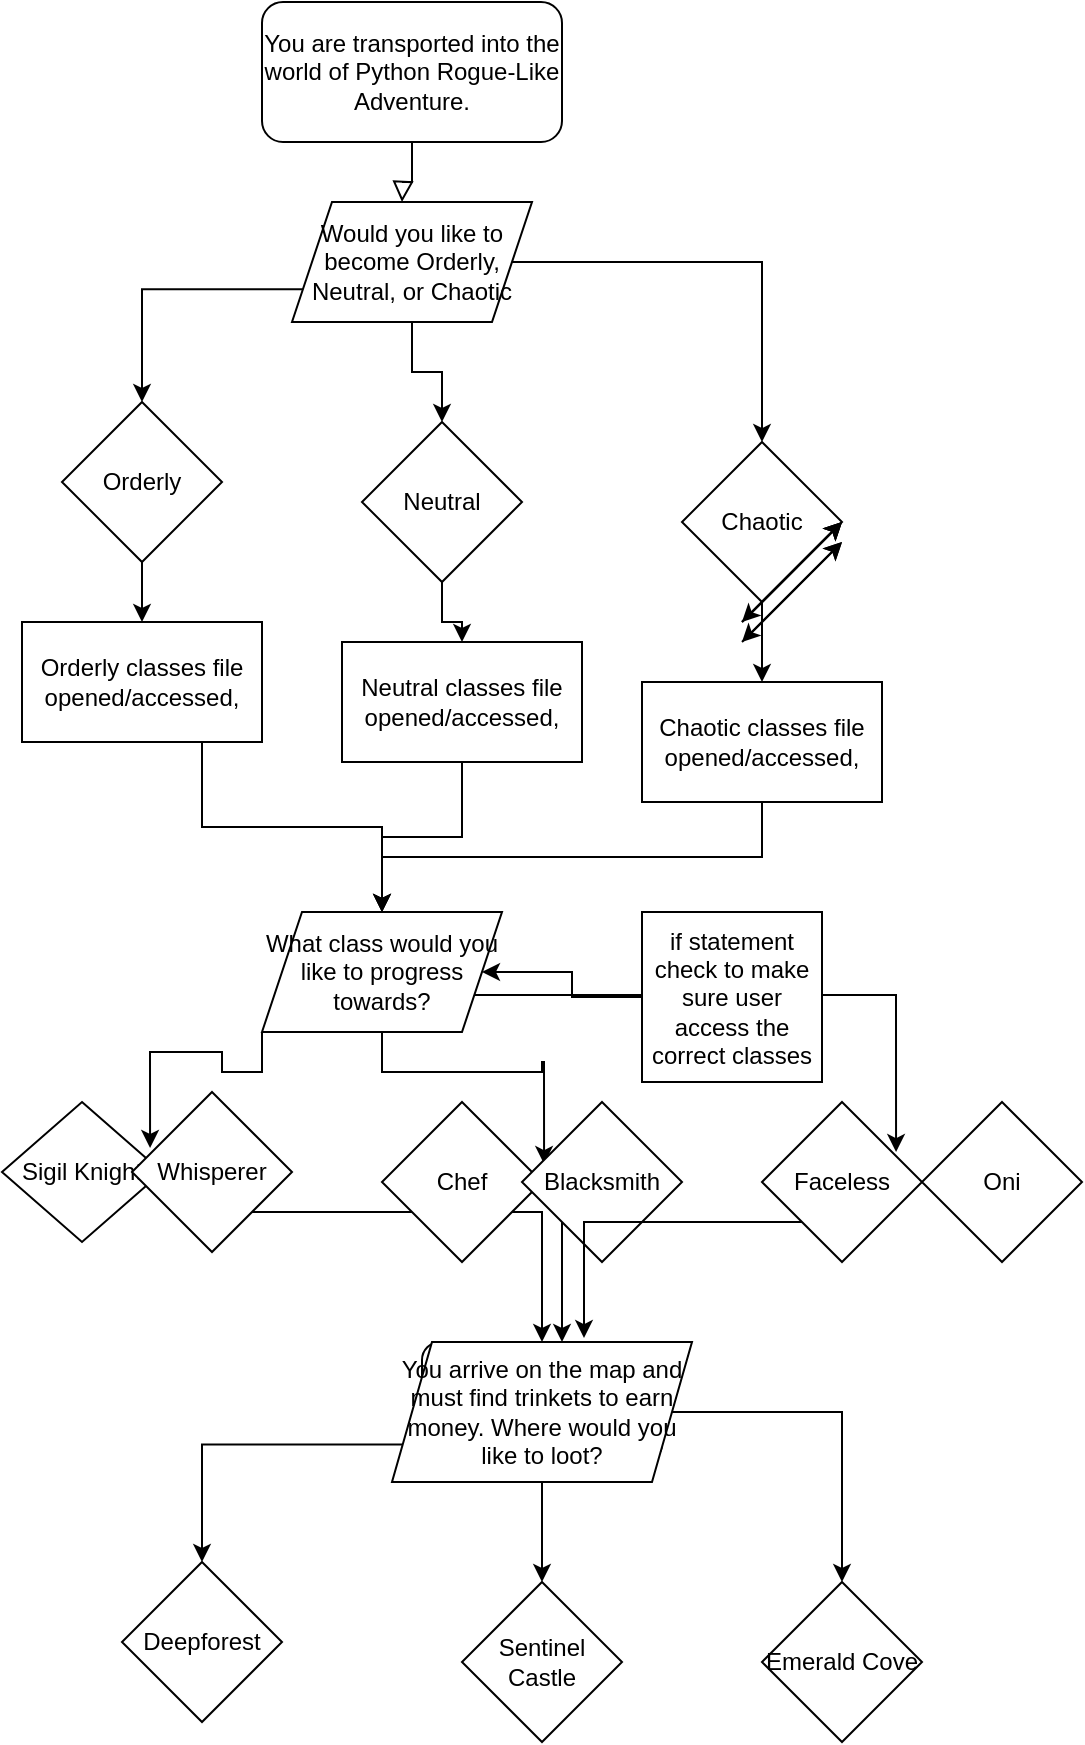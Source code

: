 <mxfile version="21.2.1" type="github">
  <diagram id="C5RBs43oDa-KdzZeNtuy" name="Page-1">
    <mxGraphModel dx="1434" dy="796" grid="1" gridSize="10" guides="1" tooltips="1" connect="1" arrows="1" fold="1" page="1" pageScale="1" pageWidth="827" pageHeight="1169" math="0" shadow="0">
      <root>
        <mxCell id="WIyWlLk6GJQsqaUBKTNV-0" />
        <mxCell id="WIyWlLk6GJQsqaUBKTNV-1" parent="WIyWlLk6GJQsqaUBKTNV-0" />
        <mxCell id="WIyWlLk6GJQsqaUBKTNV-2" value="" style="rounded=0;html=1;jettySize=auto;orthogonalLoop=1;fontSize=11;endArrow=block;endFill=0;endSize=8;strokeWidth=1;shadow=0;labelBackgroundColor=none;edgeStyle=orthogonalEdgeStyle;" parent="WIyWlLk6GJQsqaUBKTNV-1" source="WIyWlLk6GJQsqaUBKTNV-3" edge="1">
          <mxGeometry relative="1" as="geometry">
            <mxPoint x="220" y="170" as="targetPoint" />
          </mxGeometry>
        </mxCell>
        <mxCell id="WIyWlLk6GJQsqaUBKTNV-3" value="You are transported into the world of Python Rogue-Like Adventure." style="rounded=1;whiteSpace=wrap;html=1;fontSize=12;glass=0;strokeWidth=1;shadow=0;" parent="WIyWlLk6GJQsqaUBKTNV-1" vertex="1">
          <mxGeometry x="150" y="70" width="150" height="70" as="geometry" />
        </mxCell>
        <mxCell id="gE25xzaNOcveznmByc2P-14" style="edgeStyle=orthogonalEdgeStyle;rounded=0;orthogonalLoop=1;jettySize=auto;html=1;exitX=0.5;exitY=1;exitDx=0;exitDy=0;" edge="1" parent="WIyWlLk6GJQsqaUBKTNV-1" source="gE25xzaNOcveznmByc2P-2" target="gE25xzaNOcveznmByc2P-11">
          <mxGeometry relative="1" as="geometry" />
        </mxCell>
        <mxCell id="gE25xzaNOcveznmByc2P-2" value="Chaotic" style="rhombus;whiteSpace=wrap;html=1;" vertex="1" parent="WIyWlLk6GJQsqaUBKTNV-1">
          <mxGeometry x="360" y="290" width="80" height="80" as="geometry" />
        </mxCell>
        <mxCell id="gE25xzaNOcveznmByc2P-4" style="edgeStyle=orthogonalEdgeStyle;rounded=0;orthogonalLoop=1;jettySize=auto;html=1;exitX=1;exitY=0.5;exitDx=0;exitDy=0;" edge="1" parent="WIyWlLk6GJQsqaUBKTNV-1" source="gE25xzaNOcveznmByc2P-3" target="gE25xzaNOcveznmByc2P-2">
          <mxGeometry relative="1" as="geometry" />
        </mxCell>
        <mxCell id="gE25xzaNOcveznmByc2P-7" style="edgeStyle=orthogonalEdgeStyle;rounded=0;orthogonalLoop=1;jettySize=auto;html=1;exitX=0.5;exitY=1;exitDx=0;exitDy=0;" edge="1" parent="WIyWlLk6GJQsqaUBKTNV-1" source="gE25xzaNOcveznmByc2P-3" target="gE25xzaNOcveznmByc2P-6">
          <mxGeometry relative="1" as="geometry" />
        </mxCell>
        <mxCell id="gE25xzaNOcveznmByc2P-8" style="edgeStyle=orthogonalEdgeStyle;rounded=0;orthogonalLoop=1;jettySize=auto;html=1;exitX=0;exitY=0.75;exitDx=0;exitDy=0;" edge="1" parent="WIyWlLk6GJQsqaUBKTNV-1" source="gE25xzaNOcveznmByc2P-3" target="gE25xzaNOcveznmByc2P-5">
          <mxGeometry relative="1" as="geometry" />
        </mxCell>
        <mxCell id="gE25xzaNOcveznmByc2P-3" value="Would you like to become Orderly, Neutral, or Chaotic" style="shape=parallelogram;perimeter=parallelogramPerimeter;whiteSpace=wrap;html=1;fixedSize=1;" vertex="1" parent="WIyWlLk6GJQsqaUBKTNV-1">
          <mxGeometry x="165" y="170" width="120" height="60" as="geometry" />
        </mxCell>
        <mxCell id="gE25xzaNOcveznmByc2P-9" style="edgeStyle=orthogonalEdgeStyle;rounded=0;orthogonalLoop=1;jettySize=auto;html=1;exitX=0.5;exitY=1;exitDx=0;exitDy=0;" edge="1" parent="WIyWlLk6GJQsqaUBKTNV-1" source="gE25xzaNOcveznmByc2P-5" target="gE25xzaNOcveznmByc2P-10">
          <mxGeometry relative="1" as="geometry">
            <mxPoint x="90" y="410" as="targetPoint" />
          </mxGeometry>
        </mxCell>
        <mxCell id="gE25xzaNOcveznmByc2P-5" value="Orderly" style="rhombus;whiteSpace=wrap;html=1;" vertex="1" parent="WIyWlLk6GJQsqaUBKTNV-1">
          <mxGeometry x="50" y="270" width="80" height="80" as="geometry" />
        </mxCell>
        <mxCell id="gE25xzaNOcveznmByc2P-13" style="edgeStyle=orthogonalEdgeStyle;rounded=0;orthogonalLoop=1;jettySize=auto;html=1;exitX=0.5;exitY=1;exitDx=0;exitDy=0;" edge="1" parent="WIyWlLk6GJQsqaUBKTNV-1" source="gE25xzaNOcveznmByc2P-6" target="gE25xzaNOcveznmByc2P-12">
          <mxGeometry relative="1" as="geometry" />
        </mxCell>
        <mxCell id="gE25xzaNOcveznmByc2P-6" value="Neutral" style="rhombus;whiteSpace=wrap;html=1;" vertex="1" parent="WIyWlLk6GJQsqaUBKTNV-1">
          <mxGeometry x="200" y="280" width="80" height="80" as="geometry" />
        </mxCell>
        <mxCell id="gE25xzaNOcveznmByc2P-23" style="edgeStyle=orthogonalEdgeStyle;rounded=0;orthogonalLoop=1;jettySize=auto;html=1;exitX=0.75;exitY=1;exitDx=0;exitDy=0;" edge="1" parent="WIyWlLk6GJQsqaUBKTNV-1" source="gE25xzaNOcveznmByc2P-10" target="gE25xzaNOcveznmByc2P-19">
          <mxGeometry relative="1" as="geometry" />
        </mxCell>
        <mxCell id="gE25xzaNOcveznmByc2P-10" value="Orderly classes file opened/accessed," style="rounded=0;whiteSpace=wrap;html=1;" vertex="1" parent="WIyWlLk6GJQsqaUBKTNV-1">
          <mxGeometry x="30" y="380" width="120" height="60" as="geometry" />
        </mxCell>
        <mxCell id="gE25xzaNOcveznmByc2P-25" style="edgeStyle=orthogonalEdgeStyle;rounded=0;orthogonalLoop=1;jettySize=auto;html=1;exitX=0.5;exitY=1;exitDx=0;exitDy=0;" edge="1" parent="WIyWlLk6GJQsqaUBKTNV-1" source="gE25xzaNOcveznmByc2P-11" target="gE25xzaNOcveznmByc2P-19">
          <mxGeometry relative="1" as="geometry" />
        </mxCell>
        <mxCell id="gE25xzaNOcveznmByc2P-11" value="Chaotic classes file opened/accessed," style="rounded=0;whiteSpace=wrap;html=1;" vertex="1" parent="WIyWlLk6GJQsqaUBKTNV-1">
          <mxGeometry x="340" y="410" width="120" height="60" as="geometry" />
        </mxCell>
        <mxCell id="gE25xzaNOcveznmByc2P-24" style="edgeStyle=orthogonalEdgeStyle;rounded=0;orthogonalLoop=1;jettySize=auto;html=1;exitX=0.5;exitY=1;exitDx=0;exitDy=0;" edge="1" parent="WIyWlLk6GJQsqaUBKTNV-1" source="gE25xzaNOcveznmByc2P-12" target="gE25xzaNOcveznmByc2P-19">
          <mxGeometry relative="1" as="geometry" />
        </mxCell>
        <mxCell id="gE25xzaNOcveznmByc2P-12" value="Neutral classes file opened/accessed," style="rounded=0;whiteSpace=wrap;html=1;" vertex="1" parent="WIyWlLk6GJQsqaUBKTNV-1">
          <mxGeometry x="190" y="390" width="120" height="60" as="geometry" />
        </mxCell>
        <mxCell id="gE25xzaNOcveznmByc2P-17" value="" style="endArrow=classic;html=1;rounded=0;" edge="1" parent="WIyWlLk6GJQsqaUBKTNV-1">
          <mxGeometry width="50" height="50" relative="1" as="geometry">
            <mxPoint x="390" y="390" as="sourcePoint" />
            <mxPoint x="440" y="340" as="targetPoint" />
          </mxGeometry>
        </mxCell>
        <mxCell id="gE25xzaNOcveznmByc2P-18" value="" style="endArrow=classic;startArrow=classic;html=1;rounded=0;" edge="1" parent="WIyWlLk6GJQsqaUBKTNV-1">
          <mxGeometry width="50" height="50" relative="1" as="geometry">
            <mxPoint x="390" y="390" as="sourcePoint" />
            <mxPoint x="440" y="340" as="targetPoint" />
          </mxGeometry>
        </mxCell>
        <mxCell id="gE25xzaNOcveznmByc2P-40" style="edgeStyle=orthogonalEdgeStyle;rounded=0;orthogonalLoop=1;jettySize=auto;html=1;exitX=0;exitY=1;exitDx=0;exitDy=0;entryX=0.113;entryY=0.35;entryDx=0;entryDy=0;entryPerimeter=0;" edge="1" parent="WIyWlLk6GJQsqaUBKTNV-1" source="gE25xzaNOcveznmByc2P-19" target="gE25xzaNOcveznmByc2P-34">
          <mxGeometry relative="1" as="geometry" />
        </mxCell>
        <mxCell id="gE25xzaNOcveznmByc2P-41" style="edgeStyle=orthogonalEdgeStyle;rounded=0;orthogonalLoop=1;jettySize=auto;html=1;exitX=0.5;exitY=1;exitDx=0;exitDy=0;entryX=0.138;entryY=0.388;entryDx=0;entryDy=0;entryPerimeter=0;" edge="1" parent="WIyWlLk6GJQsqaUBKTNV-1" source="gE25xzaNOcveznmByc2P-19" target="gE25xzaNOcveznmByc2P-36">
          <mxGeometry relative="1" as="geometry" />
        </mxCell>
        <mxCell id="gE25xzaNOcveznmByc2P-42" style="edgeStyle=orthogonalEdgeStyle;rounded=0;orthogonalLoop=1;jettySize=auto;html=1;exitX=1;exitY=0.75;exitDx=0;exitDy=0;entryX=0.838;entryY=0.313;entryDx=0;entryDy=0;entryPerimeter=0;" edge="1" parent="WIyWlLk6GJQsqaUBKTNV-1" source="gE25xzaNOcveznmByc2P-19" target="gE25xzaNOcveznmByc2P-38">
          <mxGeometry relative="1" as="geometry" />
        </mxCell>
        <mxCell id="gE25xzaNOcveznmByc2P-19" value="What class would you like to progress towards?" style="shape=parallelogram;perimeter=parallelogramPerimeter;whiteSpace=wrap;html=1;fixedSize=1;" vertex="1" parent="WIyWlLk6GJQsqaUBKTNV-1">
          <mxGeometry x="150" y="525" width="120" height="60" as="geometry" />
        </mxCell>
        <mxCell id="gE25xzaNOcveznmByc2P-20" value="" style="endArrow=classic;startArrow=classic;html=1;rounded=0;" edge="1" parent="WIyWlLk6GJQsqaUBKTNV-1">
          <mxGeometry width="50" height="50" relative="1" as="geometry">
            <mxPoint x="390" y="380" as="sourcePoint" />
            <mxPoint x="440" y="330" as="targetPoint" />
          </mxGeometry>
        </mxCell>
        <mxCell id="gE25xzaNOcveznmByc2P-21" value="" style="endArrow=classic;html=1;rounded=0;" edge="1" parent="WIyWlLk6GJQsqaUBKTNV-1">
          <mxGeometry width="50" height="50" relative="1" as="geometry">
            <mxPoint x="390" y="380" as="sourcePoint" />
            <mxPoint x="440" y="330" as="targetPoint" />
          </mxGeometry>
        </mxCell>
        <mxCell id="gE25xzaNOcveznmByc2P-22" value="" style="endArrow=classic;html=1;rounded=0;" edge="1" parent="WIyWlLk6GJQsqaUBKTNV-1">
          <mxGeometry width="50" height="50" relative="1" as="geometry">
            <mxPoint x="390" y="380" as="sourcePoint" />
            <mxPoint x="440" y="330" as="targetPoint" />
          </mxGeometry>
        </mxCell>
        <mxCell id="gE25xzaNOcveznmByc2P-28" style="edgeStyle=orthogonalEdgeStyle;rounded=0;orthogonalLoop=1;jettySize=auto;html=1;" edge="1" parent="WIyWlLk6GJQsqaUBKTNV-1" source="gE25xzaNOcveznmByc2P-27" target="gE25xzaNOcveznmByc2P-19">
          <mxGeometry relative="1" as="geometry" />
        </mxCell>
        <mxCell id="gE25xzaNOcveznmByc2P-27" value="if statement check to make sure user access the correct classes" style="rounded=0;whiteSpace=wrap;html=1;" vertex="1" parent="WIyWlLk6GJQsqaUBKTNV-1">
          <mxGeometry x="340" y="525" width="90" height="85" as="geometry" />
        </mxCell>
        <mxCell id="gE25xzaNOcveznmByc2P-29" value="Sigil Knight" style="rhombus;whiteSpace=wrap;html=1;" vertex="1" parent="WIyWlLk6GJQsqaUBKTNV-1">
          <mxGeometry x="20" y="620" width="80" height="70" as="geometry" />
        </mxCell>
        <mxCell id="gE25xzaNOcveznmByc2P-47" style="edgeStyle=orthogonalEdgeStyle;rounded=0;orthogonalLoop=1;jettySize=auto;html=1;exitX=0;exitY=1;exitDx=0;exitDy=0;" edge="1" parent="WIyWlLk6GJQsqaUBKTNV-1" source="gE25xzaNOcveznmByc2P-34" target="gE25xzaNOcveznmByc2P-46">
          <mxGeometry relative="1" as="geometry" />
        </mxCell>
        <mxCell id="gE25xzaNOcveznmByc2P-34" value="Whisperer" style="rhombus;whiteSpace=wrap;html=1;" vertex="1" parent="WIyWlLk6GJQsqaUBKTNV-1">
          <mxGeometry x="85" y="615" width="80" height="80" as="geometry" />
        </mxCell>
        <mxCell id="gE25xzaNOcveznmByc2P-35" value="Chef" style="rhombus;whiteSpace=wrap;html=1;" vertex="1" parent="WIyWlLk6GJQsqaUBKTNV-1">
          <mxGeometry x="210" y="620" width="80" height="80" as="geometry" />
        </mxCell>
        <mxCell id="gE25xzaNOcveznmByc2P-48" style="edgeStyle=orthogonalEdgeStyle;rounded=0;orthogonalLoop=1;jettySize=auto;html=1;exitX=0;exitY=1;exitDx=0;exitDy=0;" edge="1" parent="WIyWlLk6GJQsqaUBKTNV-1" source="gE25xzaNOcveznmByc2P-36">
          <mxGeometry relative="1" as="geometry">
            <mxPoint x="300" y="740" as="targetPoint" />
          </mxGeometry>
        </mxCell>
        <mxCell id="gE25xzaNOcveznmByc2P-36" value="Blacksmith" style="rhombus;whiteSpace=wrap;html=1;" vertex="1" parent="WIyWlLk6GJQsqaUBKTNV-1">
          <mxGeometry x="280" y="620" width="80" height="80" as="geometry" />
        </mxCell>
        <mxCell id="gE25xzaNOcveznmByc2P-49" style="edgeStyle=orthogonalEdgeStyle;rounded=0;orthogonalLoop=1;jettySize=auto;html=1;exitX=0;exitY=1;exitDx=0;exitDy=0;entryX=0.675;entryY=-0.033;entryDx=0;entryDy=0;entryPerimeter=0;" edge="1" parent="WIyWlLk6GJQsqaUBKTNV-1" source="gE25xzaNOcveznmByc2P-38" target="gE25xzaNOcveznmByc2P-46">
          <mxGeometry relative="1" as="geometry" />
        </mxCell>
        <mxCell id="gE25xzaNOcveznmByc2P-38" value="Faceless" style="rhombus;whiteSpace=wrap;html=1;" vertex="1" parent="WIyWlLk6GJQsqaUBKTNV-1">
          <mxGeometry x="400" y="620" width="80" height="80" as="geometry" />
        </mxCell>
        <mxCell id="gE25xzaNOcveznmByc2P-39" value="Oni" style="rhombus;whiteSpace=wrap;html=1;" vertex="1" parent="WIyWlLk6GJQsqaUBKTNV-1">
          <mxGeometry x="480" y="620" width="80" height="80" as="geometry" />
        </mxCell>
        <mxCell id="gE25xzaNOcveznmByc2P-46" value="You arrive on the map and must find trinkets to earn money." style="rounded=1;whiteSpace=wrap;html=1;" vertex="1" parent="WIyWlLk6GJQsqaUBKTNV-1">
          <mxGeometry x="230" y="740" width="120" height="60" as="geometry" />
        </mxCell>
        <mxCell id="gE25xzaNOcveznmByc2P-54" style="edgeStyle=orthogonalEdgeStyle;rounded=0;orthogonalLoop=1;jettySize=auto;html=1;exitX=0;exitY=0.75;exitDx=0;exitDy=0;entryX=0.5;entryY=0;entryDx=0;entryDy=0;" edge="1" parent="WIyWlLk6GJQsqaUBKTNV-1" source="gE25xzaNOcveznmByc2P-50" target="gE25xzaNOcveznmByc2P-52">
          <mxGeometry relative="1" as="geometry" />
        </mxCell>
        <mxCell id="gE25xzaNOcveznmByc2P-55" style="edgeStyle=orthogonalEdgeStyle;rounded=0;orthogonalLoop=1;jettySize=auto;html=1;exitX=0.5;exitY=1;exitDx=0;exitDy=0;entryX=0.5;entryY=0;entryDx=0;entryDy=0;" edge="1" parent="WIyWlLk6GJQsqaUBKTNV-1" source="gE25xzaNOcveznmByc2P-50" target="gE25xzaNOcveznmByc2P-53">
          <mxGeometry relative="1" as="geometry" />
        </mxCell>
        <mxCell id="gE25xzaNOcveznmByc2P-56" style="edgeStyle=orthogonalEdgeStyle;rounded=0;orthogonalLoop=1;jettySize=auto;html=1;exitX=1;exitY=0.5;exitDx=0;exitDy=0;" edge="1" parent="WIyWlLk6GJQsqaUBKTNV-1" source="gE25xzaNOcveznmByc2P-50" target="gE25xzaNOcveznmByc2P-51">
          <mxGeometry relative="1" as="geometry" />
        </mxCell>
        <mxCell id="gE25xzaNOcveznmByc2P-50" value="You arrive on the map and must find trinkets to earn money. Where would you like to loot?" style="shape=parallelogram;perimeter=parallelogramPerimeter;whiteSpace=wrap;html=1;fixedSize=1;" vertex="1" parent="WIyWlLk6GJQsqaUBKTNV-1">
          <mxGeometry x="215" y="740" width="150" height="70" as="geometry" />
        </mxCell>
        <mxCell id="gE25xzaNOcveznmByc2P-51" value="Emerald Cove" style="rhombus;whiteSpace=wrap;html=1;" vertex="1" parent="WIyWlLk6GJQsqaUBKTNV-1">
          <mxGeometry x="400" y="860" width="80" height="80" as="geometry" />
        </mxCell>
        <mxCell id="gE25xzaNOcveznmByc2P-52" value="Deepforest" style="rhombus;whiteSpace=wrap;html=1;" vertex="1" parent="WIyWlLk6GJQsqaUBKTNV-1">
          <mxGeometry x="80" y="850" width="80" height="80" as="geometry" />
        </mxCell>
        <mxCell id="gE25xzaNOcveznmByc2P-53" value="Sentinel Castle" style="rhombus;whiteSpace=wrap;html=1;" vertex="1" parent="WIyWlLk6GJQsqaUBKTNV-1">
          <mxGeometry x="250" y="860" width="80" height="80" as="geometry" />
        </mxCell>
      </root>
    </mxGraphModel>
  </diagram>
</mxfile>

